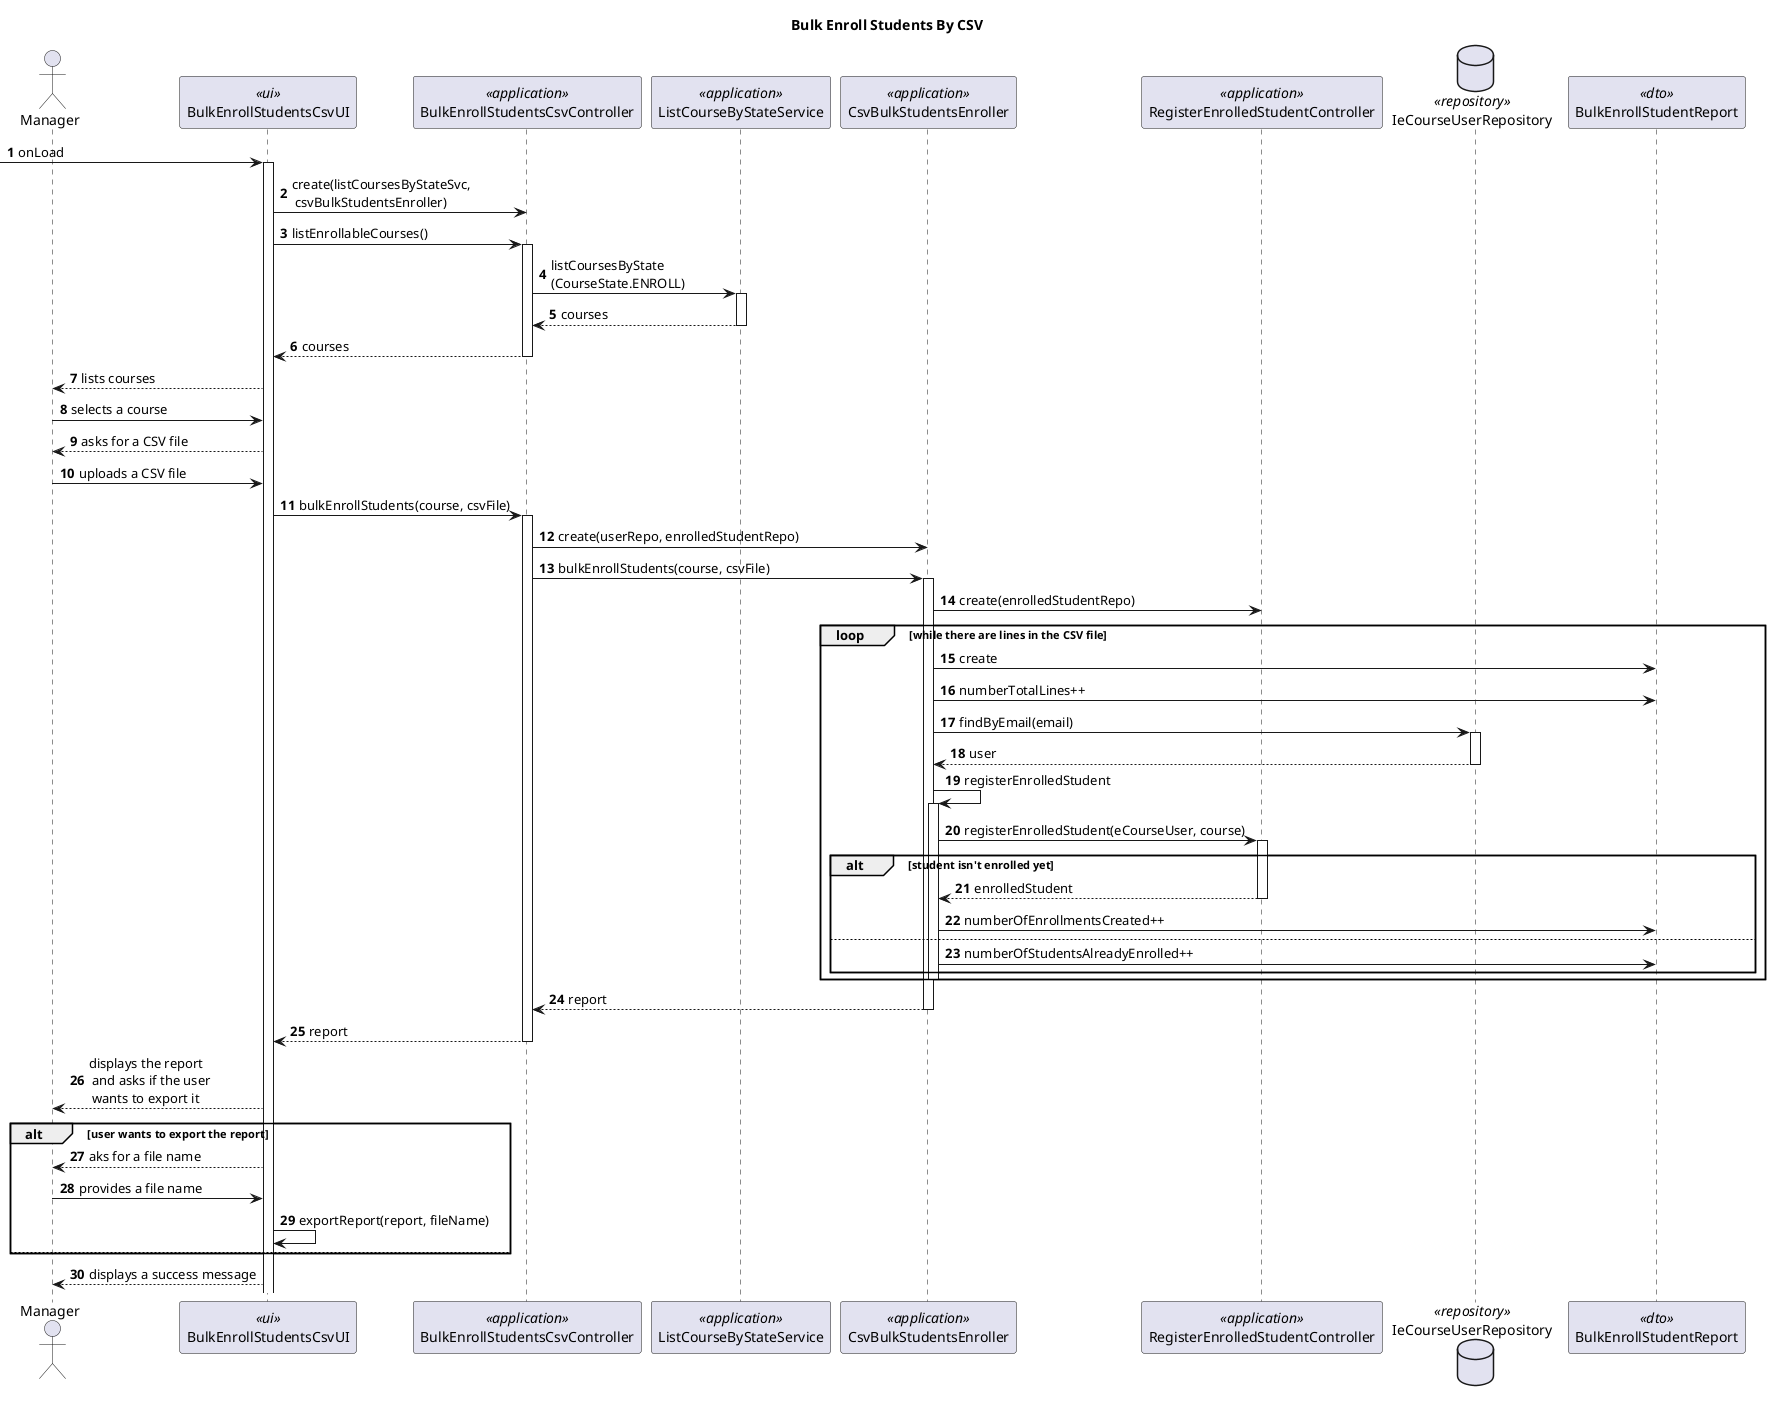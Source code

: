 @startuml

title Bulk Enroll Students By CSV

autonumber
actor Manager as M
participant "BulkEnrollStudentsCsvUI" as UI <<ui>>
participant "BulkEnrollStudentsCsvController" as CTRL <<application>>
participant "ListCourseByStateService" as LSVC <<application>>
participant "CsvBulkStudentsEnroller" as ENRSVC <<application>>
participant "RegisterEnrolledStudentController" as RESCTRL <<application>>
database "IeCourseUserRepository" as IECUR <<repository>>
participant "BulkEnrollStudentReport" as RP <<dto>>


-> UI : onLoad

activate UI
UI -> CTRL : create(listCoursesByStateSvc,\n csvBulkStudentsEnroller)
UI -> CTRL : listEnrollableCourses()
activate CTRL
CTRL -> LSVC : listCoursesByState\n(CourseState.ENROLL)
activate LSVC
LSVC --> CTRL : courses
deactivate LSVC
CTRL --> UI : courses
deactivate CTRL
UI --> M : lists courses
M -> UI : selects a course
UI --> M : asks for a CSV file
M -> UI : uploads a CSV file
UI -> CTRL : bulkEnrollStudents(course, csvFile)
activate CTRL
CTRL -> ENRSVC : create(userRepo, enrolledStudentRepo)
CTRL -> ENRSVC : bulkEnrollStudents(course, csvFile)
activate ENRSVC
ENRSVC -> RESCTRL : create(enrolledStudentRepo)
loop while there are lines in the CSV file
ENRSVC -> RP : create
ENRSVC -> RP : numberTotalLines++

ENRSVC -> IECUR : findByEmail(email)
activate IECUR
IECUR --> ENRSVC : user
deactivate IECUR

ENRSVC -> ENRSVC : registerEnrolledStudent
activate ENRSVC
ENRSVC -> RESCTRL : registerEnrolledStudent(eCourseUser, course)
activate RESCTRL

alt student isn't enrolled yet
RESCTRL --> ENRSVC : enrolledStudent
deactivate RESCTRL
ENRSVC -> RP : numberOfEnrollmentsCreated++
else
ENRSVC -> RP : numberOfStudentsAlreadyEnrolled++
end
deactivate ENRSVC
end

ENRSVC --> CTRL : report
deactivate ENRSVC
CTRL --> UI : report
deactivate CTRL
UI --> M : displays the report\n and asks if the user\n wants to export it
alt user wants to export the report
UI --> M : aks for a file name
M -> UI : provides a file name
UI -> UI : exportReport(report, fileName)
else
end
UI --> M : displays a success message






@enduml
